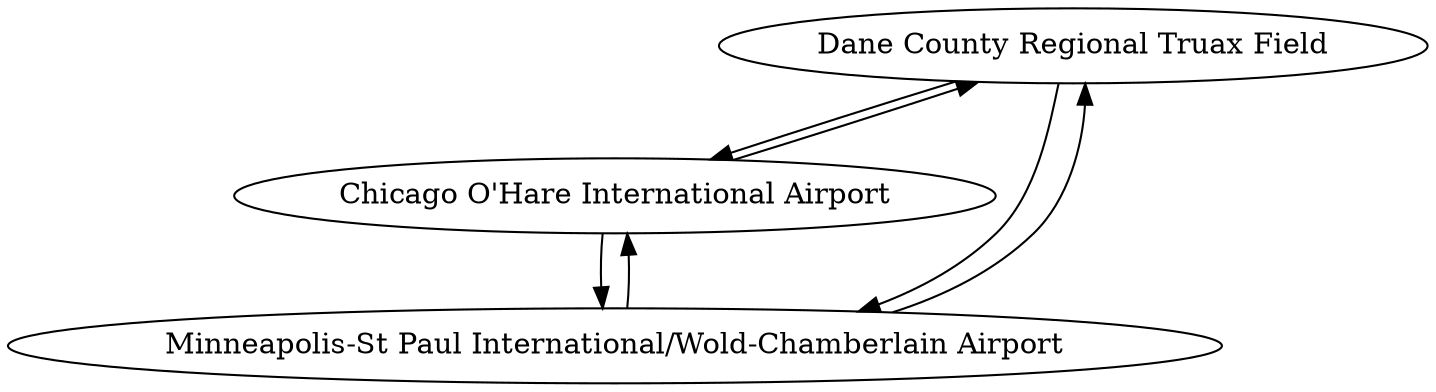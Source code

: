 digraph {
	MSN [label="Dane County Regional Truax Field" city=Madison country="United States"]
	ORD [label="Chicago O'Hare International Airport" city=Chicago country="United States"]
	MSP [label="Minneapolis-St Paul International/Wold-Chamberlain Airport" city=Minneapolis country="United States"]
	MSN -> MSP [airlines=DL weight=227.83837012007174]
	MSN -> ORD [airlines="AA,UA,US" weight=108.48635335854897]
	MSP -> MSN [airlines=DL weight=227.83837012007174]
	MSP -> ORD [airlines="AA,DL,NK,UA,US" weight=334.148976491942]
	ORD -> MSN [airlines="AA,UA,US" weight=108.48635335854897]
	ORD -> MSP [airlines="AA,DL,NK,UA,US" weight=334.148976491942]
}
